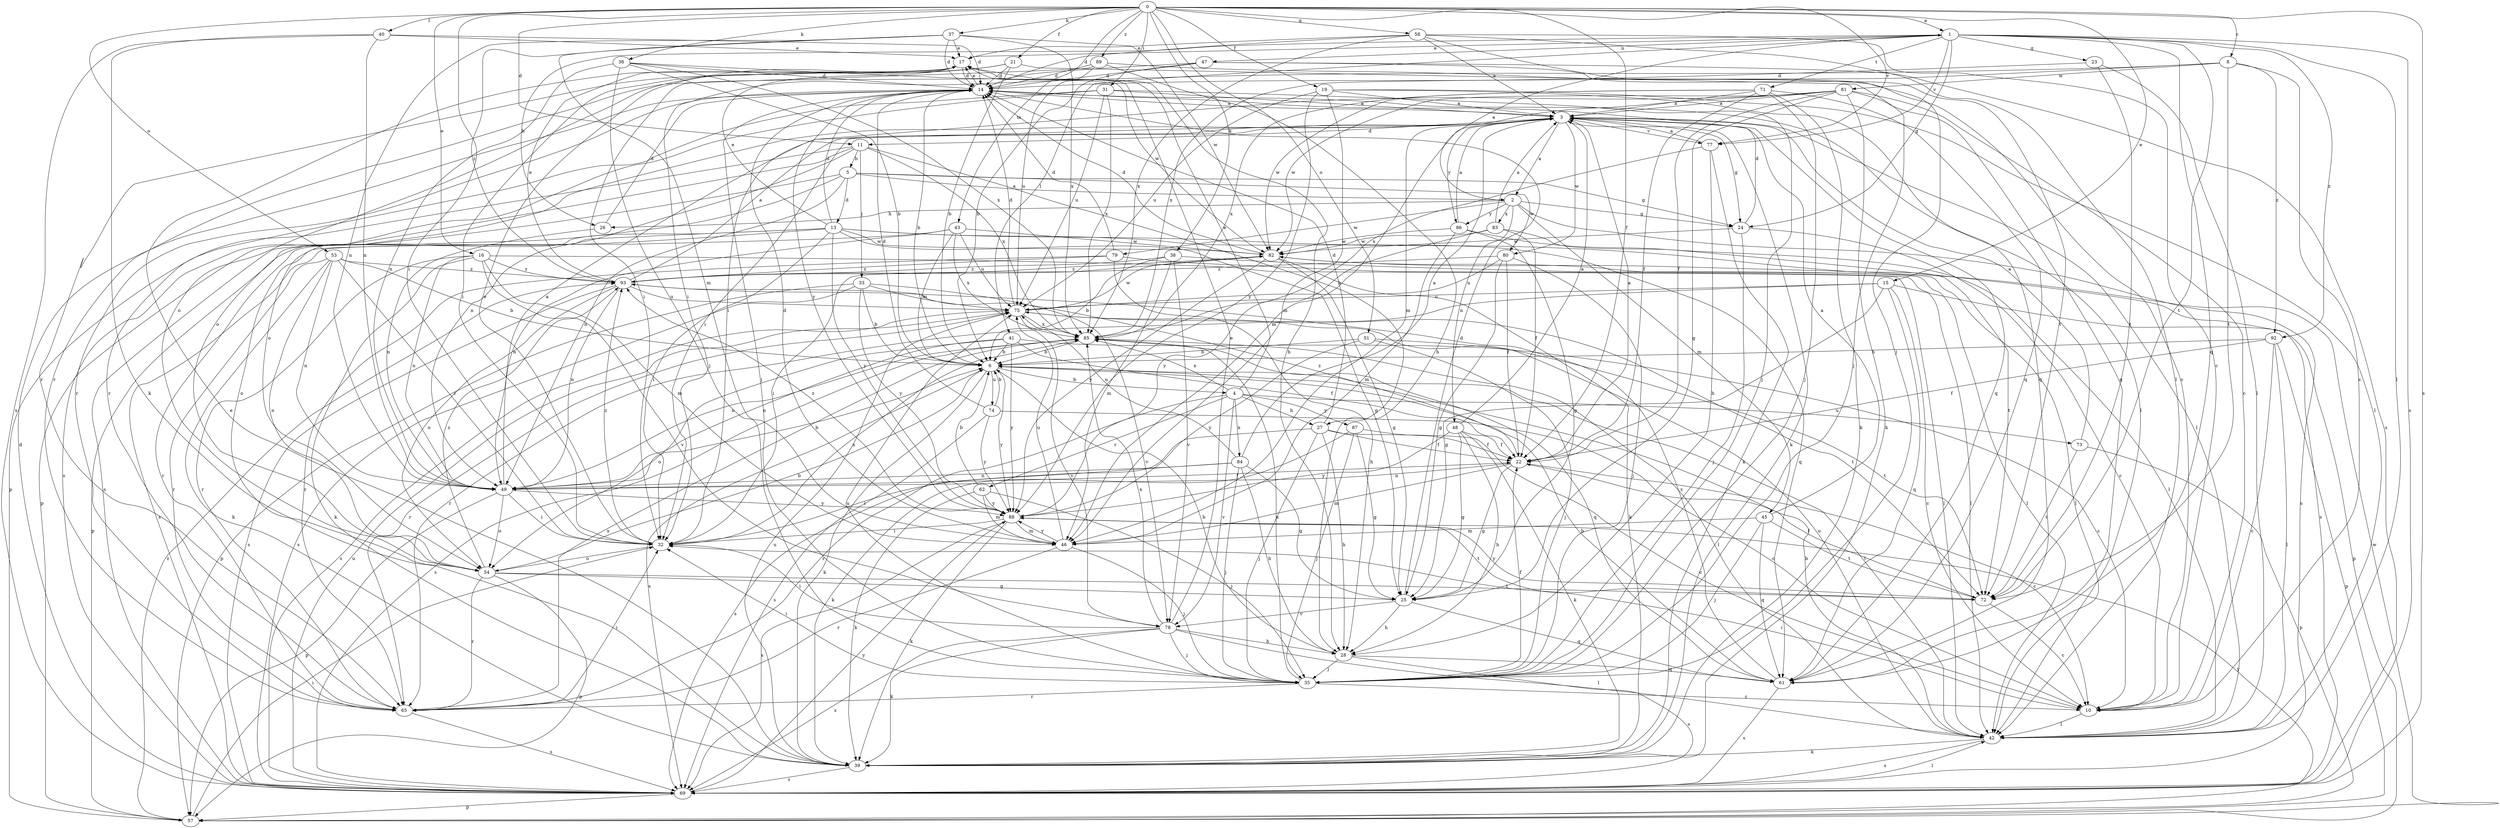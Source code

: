 strict digraph  {
0;
1;
2;
3;
4;
5;
6;
8;
10;
11;
13;
14;
15;
16;
17;
19;
21;
22;
23;
24;
25;
26;
27;
28;
31;
32;
33;
35;
36;
37;
38;
39;
40;
41;
42;
43;
45;
46;
47;
48;
49;
51;
53;
54;
57;
58;
61;
62;
65;
69;
71;
72;
73;
74;
75;
77;
78;
79;
80;
81;
82;
83;
84;
85;
86;
87;
88;
89;
92;
93;
0 -> 1  [label=a];
0 -> 8  [label=c];
0 -> 11  [label=d];
0 -> 15  [label=e];
0 -> 16  [label=e];
0 -> 19  [label=f];
0 -> 21  [label=f];
0 -> 22  [label=f];
0 -> 31  [label=i];
0 -> 32  [label=i];
0 -> 36  [label=k];
0 -> 37  [label=k];
0 -> 38  [label=k];
0 -> 40  [label=l];
0 -> 43  [label=m];
0 -> 51  [label=o];
0 -> 53  [label=o];
0 -> 58  [label=q];
0 -> 69  [label=s];
0 -> 77  [label=v];
0 -> 89  [label=z];
1 -> 17  [label=e];
1 -> 23  [label=g];
1 -> 24  [label=g];
1 -> 26  [label=h];
1 -> 41  [label=l];
1 -> 42  [label=l];
1 -> 47  [label=n];
1 -> 61  [label=q];
1 -> 69  [label=s];
1 -> 71  [label=t];
1 -> 72  [label=t];
1 -> 77  [label=v];
1 -> 92  [label=z];
2 -> 1  [label=a];
2 -> 24  [label=g];
2 -> 26  [label=h];
2 -> 45  [label=m];
2 -> 48  [label=n];
2 -> 69  [label=s];
2 -> 79  [label=w];
2 -> 83  [label=x];
2 -> 86  [label=y];
3 -> 2  [label=a];
3 -> 11  [label=d];
3 -> 24  [label=g];
3 -> 32  [label=i];
3 -> 39  [label=k];
3 -> 42  [label=l];
3 -> 46  [label=m];
3 -> 54  [label=o];
3 -> 61  [label=q];
3 -> 77  [label=v];
3 -> 80  [label=w];
3 -> 86  [label=y];
4 -> 17  [label=e];
4 -> 27  [label=h];
4 -> 62  [label=r];
4 -> 65  [label=r];
4 -> 73  [label=u];
4 -> 78  [label=v];
4 -> 84  [label=x];
4 -> 85  [label=x];
4 -> 87  [label=y];
5 -> 2  [label=a];
5 -> 13  [label=d];
5 -> 24  [label=g];
5 -> 49  [label=n];
5 -> 57  [label=p];
5 -> 69  [label=s];
5 -> 80  [label=w];
6 -> 4  [label=b];
6 -> 39  [label=k];
6 -> 42  [label=l];
6 -> 69  [label=s];
6 -> 74  [label=u];
6 -> 88  [label=y];
8 -> 10  [label=c];
8 -> 32  [label=i];
8 -> 72  [label=t];
8 -> 81  [label=w];
8 -> 85  [label=x];
8 -> 92  [label=z];
10 -> 32  [label=i];
10 -> 42  [label=l];
11 -> 5  [label=b];
11 -> 27  [label=h];
11 -> 33  [label=j];
11 -> 49  [label=n];
11 -> 57  [label=p];
11 -> 69  [label=s];
11 -> 85  [label=x];
13 -> 14  [label=d];
13 -> 17  [label=e];
13 -> 25  [label=g];
13 -> 32  [label=i];
13 -> 54  [label=o];
13 -> 57  [label=p];
13 -> 61  [label=q];
13 -> 65  [label=r];
13 -> 72  [label=t];
13 -> 82  [label=w];
13 -> 88  [label=y];
14 -> 3  [label=a];
14 -> 6  [label=b];
14 -> 17  [label=e];
14 -> 35  [label=j];
14 -> 42  [label=l];
14 -> 65  [label=r];
14 -> 88  [label=y];
15 -> 10  [label=c];
15 -> 25  [label=g];
15 -> 57  [label=p];
15 -> 61  [label=q];
15 -> 65  [label=r];
15 -> 75  [label=u];
16 -> 39  [label=k];
16 -> 42  [label=l];
16 -> 46  [label=m];
16 -> 49  [label=n];
16 -> 65  [label=r];
16 -> 78  [label=v];
16 -> 93  [label=z];
17 -> 14  [label=d];
17 -> 28  [label=h];
17 -> 32  [label=i];
19 -> 3  [label=a];
19 -> 42  [label=l];
19 -> 46  [label=m];
19 -> 61  [label=q];
19 -> 75  [label=u];
19 -> 88  [label=y];
21 -> 6  [label=b];
21 -> 14  [label=d];
21 -> 35  [label=j];
21 -> 54  [label=o];
21 -> 65  [label=r];
22 -> 3  [label=a];
22 -> 10  [label=c];
22 -> 25  [label=g];
22 -> 46  [label=m];
22 -> 49  [label=n];
22 -> 93  [label=z];
23 -> 14  [label=d];
23 -> 42  [label=l];
23 -> 72  [label=t];
24 -> 10  [label=c];
24 -> 14  [label=d];
24 -> 35  [label=j];
24 -> 82  [label=w];
25 -> 14  [label=d];
25 -> 28  [label=h];
25 -> 61  [label=q];
25 -> 78  [label=v];
26 -> 14  [label=d];
26 -> 49  [label=n];
27 -> 10  [label=c];
27 -> 14  [label=d];
27 -> 22  [label=f];
27 -> 28  [label=h];
27 -> 35  [label=j];
27 -> 69  [label=s];
28 -> 6  [label=b];
28 -> 35  [label=j];
28 -> 61  [label=q];
28 -> 69  [label=s];
31 -> 3  [label=a];
31 -> 35  [label=j];
31 -> 54  [label=o];
31 -> 65  [label=r];
31 -> 75  [label=u];
31 -> 85  [label=x];
32 -> 17  [label=e];
32 -> 54  [label=o];
32 -> 85  [label=x];
32 -> 93  [label=z];
33 -> 6  [label=b];
33 -> 57  [label=p];
33 -> 69  [label=s];
33 -> 75  [label=u];
33 -> 78  [label=v];
33 -> 88  [label=y];
35 -> 10  [label=c];
35 -> 22  [label=f];
35 -> 32  [label=i];
35 -> 65  [label=r];
35 -> 75  [label=u];
35 -> 85  [label=x];
36 -> 6  [label=b];
36 -> 14  [label=d];
36 -> 35  [label=j];
36 -> 49  [label=n];
36 -> 82  [label=w];
36 -> 85  [label=x];
37 -> 14  [label=d];
37 -> 17  [label=e];
37 -> 46  [label=m];
37 -> 49  [label=n];
37 -> 82  [label=w];
37 -> 85  [label=x];
37 -> 93  [label=z];
38 -> 6  [label=b];
38 -> 42  [label=l];
38 -> 46  [label=m];
38 -> 78  [label=v];
38 -> 93  [label=z];
39 -> 17  [label=e];
39 -> 69  [label=s];
39 -> 75  [label=u];
40 -> 14  [label=d];
40 -> 17  [label=e];
40 -> 39  [label=k];
40 -> 49  [label=n];
40 -> 69  [label=s];
41 -> 6  [label=b];
41 -> 10  [label=c];
41 -> 22  [label=f];
41 -> 49  [label=n];
41 -> 54  [label=o];
41 -> 88  [label=y];
42 -> 6  [label=b];
42 -> 39  [label=k];
42 -> 69  [label=s];
42 -> 75  [label=u];
43 -> 6  [label=b];
43 -> 49  [label=n];
43 -> 69  [label=s];
43 -> 75  [label=u];
43 -> 82  [label=w];
43 -> 85  [label=x];
45 -> 3  [label=a];
45 -> 35  [label=j];
45 -> 46  [label=m];
45 -> 61  [label=q];
45 -> 72  [label=t];
46 -> 14  [label=d];
46 -> 35  [label=j];
46 -> 65  [label=r];
46 -> 75  [label=u];
46 -> 88  [label=y];
47 -> 6  [label=b];
47 -> 14  [label=d];
47 -> 32  [label=i];
47 -> 69  [label=s];
47 -> 72  [label=t];
48 -> 3  [label=a];
48 -> 22  [label=f];
48 -> 25  [label=g];
48 -> 28  [label=h];
48 -> 39  [label=k];
48 -> 88  [label=y];
49 -> 3  [label=a];
49 -> 6  [label=b];
49 -> 22  [label=f];
49 -> 32  [label=i];
49 -> 54  [label=o];
49 -> 57  [label=p];
49 -> 88  [label=y];
51 -> 6  [label=b];
51 -> 35  [label=j];
51 -> 72  [label=t];
51 -> 88  [label=y];
53 -> 6  [label=b];
53 -> 32  [label=i];
53 -> 39  [label=k];
53 -> 49  [label=n];
53 -> 54  [label=o];
53 -> 65  [label=r];
53 -> 93  [label=z];
54 -> 6  [label=b];
54 -> 25  [label=g];
54 -> 57  [label=p];
54 -> 65  [label=r];
54 -> 72  [label=t];
54 -> 93  [label=z];
57 -> 32  [label=i];
57 -> 82  [label=w];
57 -> 88  [label=y];
57 -> 93  [label=z];
58 -> 3  [label=a];
58 -> 10  [label=c];
58 -> 14  [label=d];
58 -> 17  [label=e];
58 -> 35  [label=j];
58 -> 42  [label=l];
58 -> 85  [label=x];
61 -> 6  [label=b];
61 -> 69  [label=s];
61 -> 93  [label=z];
62 -> 6  [label=b];
62 -> 35  [label=j];
62 -> 39  [label=k];
62 -> 46  [label=m];
62 -> 88  [label=y];
65 -> 32  [label=i];
65 -> 69  [label=s];
65 -> 85  [label=x];
69 -> 14  [label=d];
69 -> 42  [label=l];
69 -> 57  [label=p];
69 -> 75  [label=u];
69 -> 88  [label=y];
71 -> 3  [label=a];
71 -> 22  [label=f];
71 -> 35  [label=j];
71 -> 39  [label=k];
71 -> 61  [label=q];
71 -> 82  [label=w];
71 -> 85  [label=x];
72 -> 10  [label=c];
72 -> 22  [label=f];
72 -> 88  [label=y];
73 -> 3  [label=a];
73 -> 57  [label=p];
73 -> 72  [label=t];
74 -> 6  [label=b];
74 -> 10  [label=c];
74 -> 14  [label=d];
74 -> 69  [label=s];
74 -> 88  [label=y];
75 -> 14  [label=d];
75 -> 65  [label=r];
75 -> 69  [label=s];
75 -> 72  [label=t];
75 -> 78  [label=v];
75 -> 82  [label=w];
75 -> 85  [label=x];
77 -> 3  [label=a];
77 -> 28  [label=h];
77 -> 39  [label=k];
77 -> 85  [label=x];
78 -> 17  [label=e];
78 -> 28  [label=h];
78 -> 32  [label=i];
78 -> 35  [label=j];
78 -> 39  [label=k];
78 -> 42  [label=l];
78 -> 69  [label=s];
78 -> 85  [label=x];
79 -> 14  [label=d];
79 -> 28  [label=h];
79 -> 42  [label=l];
79 -> 65  [label=r];
79 -> 93  [label=z];
80 -> 22  [label=f];
80 -> 25  [label=g];
80 -> 35  [label=j];
80 -> 75  [label=u];
80 -> 93  [label=z];
81 -> 3  [label=a];
81 -> 10  [label=c];
81 -> 22  [label=f];
81 -> 25  [label=g];
81 -> 32  [label=i];
81 -> 39  [label=k];
81 -> 46  [label=m];
81 -> 61  [label=q];
81 -> 82  [label=w];
82 -> 14  [label=d];
82 -> 25  [label=g];
82 -> 32  [label=i];
82 -> 39  [label=k];
82 -> 42  [label=l];
82 -> 88  [label=y];
82 -> 93  [label=z];
83 -> 3  [label=a];
83 -> 22  [label=f];
83 -> 42  [label=l];
83 -> 82  [label=w];
83 -> 88  [label=y];
84 -> 3  [label=a];
84 -> 25  [label=g];
84 -> 28  [label=h];
84 -> 32  [label=i];
84 -> 35  [label=j];
84 -> 49  [label=n];
84 -> 75  [label=u];
85 -> 6  [label=b];
85 -> 42  [label=l];
85 -> 49  [label=n];
85 -> 61  [label=q];
85 -> 69  [label=s];
86 -> 3  [label=a];
86 -> 25  [label=g];
86 -> 46  [label=m];
86 -> 69  [label=s];
86 -> 82  [label=w];
87 -> 22  [label=f];
87 -> 25  [label=g];
87 -> 35  [label=j];
87 -> 39  [label=k];
88 -> 32  [label=i];
88 -> 39  [label=k];
88 -> 46  [label=m];
88 -> 69  [label=s];
88 -> 72  [label=t];
88 -> 93  [label=z];
89 -> 10  [label=c];
89 -> 14  [label=d];
89 -> 28  [label=h];
89 -> 65  [label=r];
89 -> 75  [label=u];
92 -> 6  [label=b];
92 -> 10  [label=c];
92 -> 22  [label=f];
92 -> 42  [label=l];
92 -> 57  [label=p];
93 -> 3  [label=a];
93 -> 17  [label=e];
93 -> 49  [label=n];
93 -> 54  [label=o];
93 -> 69  [label=s];
93 -> 75  [label=u];
}
